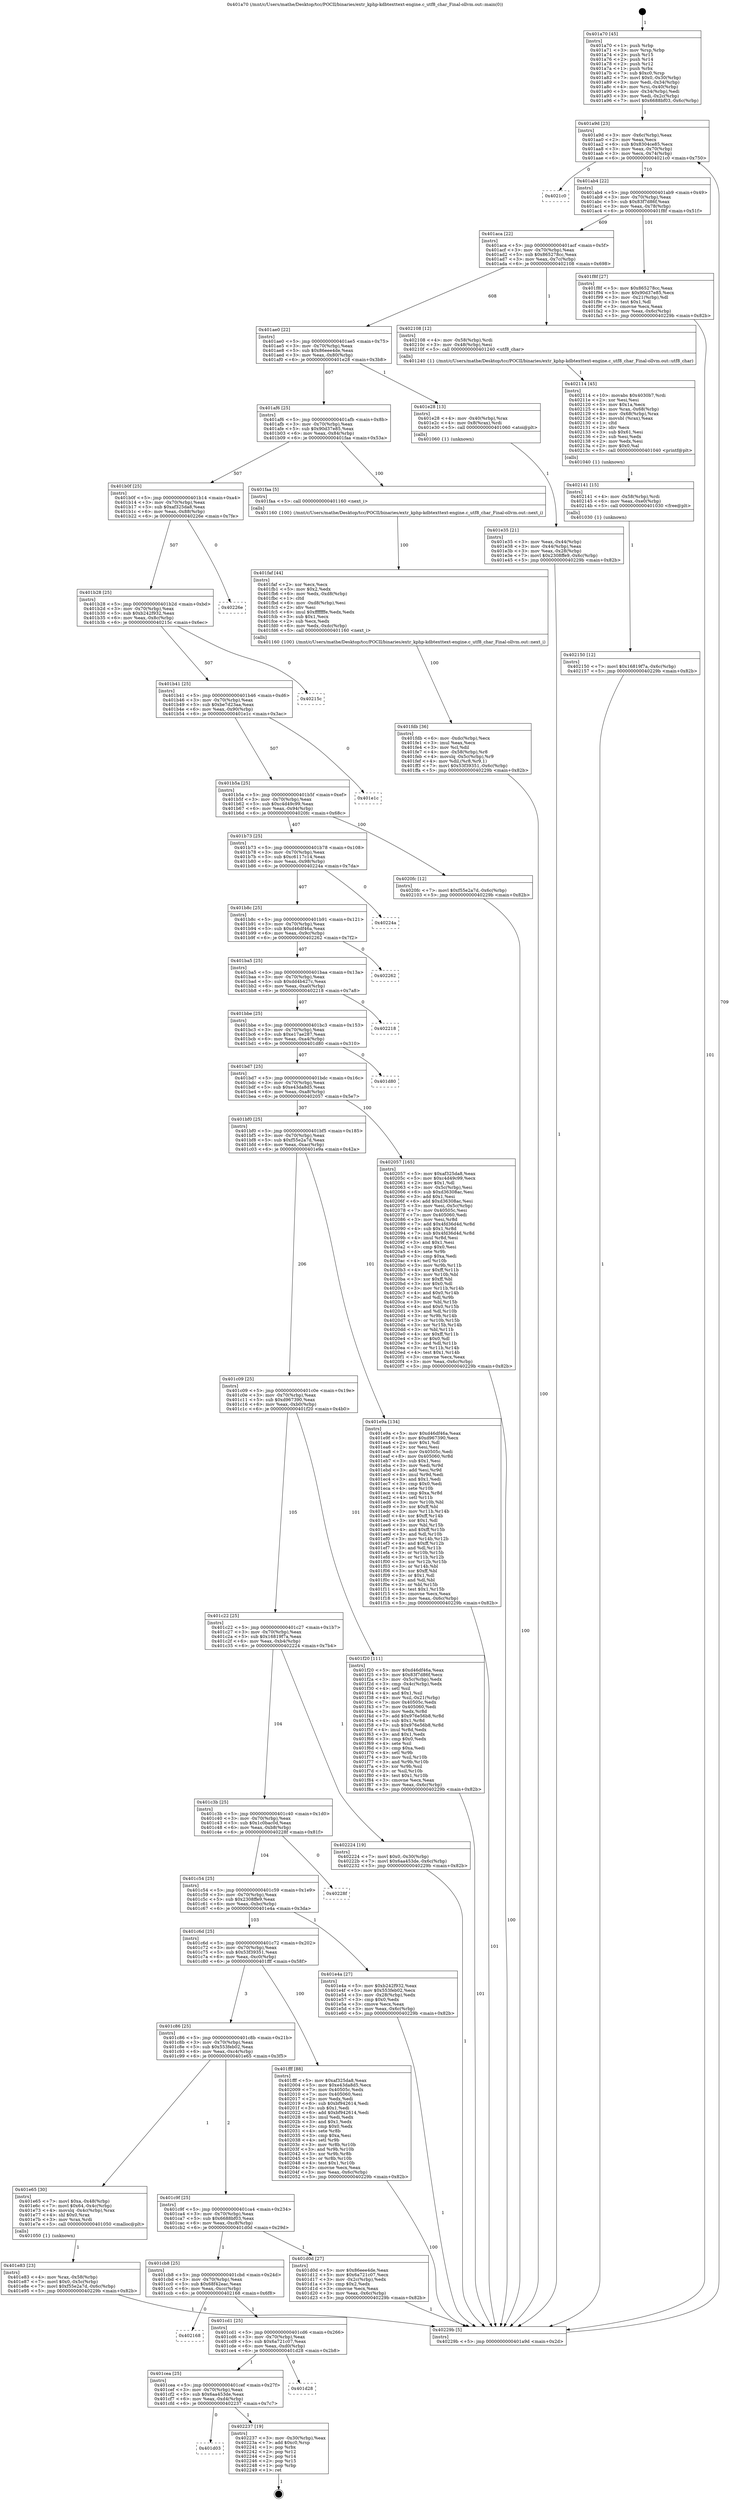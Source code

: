 digraph "0x401a70" {
  label = "0x401a70 (/mnt/c/Users/mathe/Desktop/tcc/POCII/binaries/extr_kphp-kdbtexttext-engine.c_utf8_char_Final-ollvm.out::main(0))"
  labelloc = "t"
  node[shape=record]

  Entry [label="",width=0.3,height=0.3,shape=circle,fillcolor=black,style=filled]
  "0x401a9d" [label="{
     0x401a9d [23]\l
     | [instrs]\l
     &nbsp;&nbsp;0x401a9d \<+3\>: mov -0x6c(%rbp),%eax\l
     &nbsp;&nbsp;0x401aa0 \<+2\>: mov %eax,%ecx\l
     &nbsp;&nbsp;0x401aa2 \<+6\>: sub $0x8304ce85,%ecx\l
     &nbsp;&nbsp;0x401aa8 \<+3\>: mov %eax,-0x70(%rbp)\l
     &nbsp;&nbsp;0x401aab \<+3\>: mov %ecx,-0x74(%rbp)\l
     &nbsp;&nbsp;0x401aae \<+6\>: je 00000000004021c0 \<main+0x750\>\l
  }"]
  "0x4021c0" [label="{
     0x4021c0\l
  }", style=dashed]
  "0x401ab4" [label="{
     0x401ab4 [22]\l
     | [instrs]\l
     &nbsp;&nbsp;0x401ab4 \<+5\>: jmp 0000000000401ab9 \<main+0x49\>\l
     &nbsp;&nbsp;0x401ab9 \<+3\>: mov -0x70(%rbp),%eax\l
     &nbsp;&nbsp;0x401abc \<+5\>: sub $0x83f7d86f,%eax\l
     &nbsp;&nbsp;0x401ac1 \<+3\>: mov %eax,-0x78(%rbp)\l
     &nbsp;&nbsp;0x401ac4 \<+6\>: je 0000000000401f8f \<main+0x51f\>\l
  }"]
  Exit [label="",width=0.3,height=0.3,shape=circle,fillcolor=black,style=filled,peripheries=2]
  "0x401f8f" [label="{
     0x401f8f [27]\l
     | [instrs]\l
     &nbsp;&nbsp;0x401f8f \<+5\>: mov $0x865278cc,%eax\l
     &nbsp;&nbsp;0x401f94 \<+5\>: mov $0x90d37e85,%ecx\l
     &nbsp;&nbsp;0x401f99 \<+3\>: mov -0x21(%rbp),%dl\l
     &nbsp;&nbsp;0x401f9c \<+3\>: test $0x1,%dl\l
     &nbsp;&nbsp;0x401f9f \<+3\>: cmovne %ecx,%eax\l
     &nbsp;&nbsp;0x401fa2 \<+3\>: mov %eax,-0x6c(%rbp)\l
     &nbsp;&nbsp;0x401fa5 \<+5\>: jmp 000000000040229b \<main+0x82b\>\l
  }"]
  "0x401aca" [label="{
     0x401aca [22]\l
     | [instrs]\l
     &nbsp;&nbsp;0x401aca \<+5\>: jmp 0000000000401acf \<main+0x5f\>\l
     &nbsp;&nbsp;0x401acf \<+3\>: mov -0x70(%rbp),%eax\l
     &nbsp;&nbsp;0x401ad2 \<+5\>: sub $0x865278cc,%eax\l
     &nbsp;&nbsp;0x401ad7 \<+3\>: mov %eax,-0x7c(%rbp)\l
     &nbsp;&nbsp;0x401ada \<+6\>: je 0000000000402108 \<main+0x698\>\l
  }"]
  "0x401d03" [label="{
     0x401d03\l
  }", style=dashed]
  "0x402108" [label="{
     0x402108 [12]\l
     | [instrs]\l
     &nbsp;&nbsp;0x402108 \<+4\>: mov -0x58(%rbp),%rdi\l
     &nbsp;&nbsp;0x40210c \<+3\>: mov -0x48(%rbp),%esi\l
     &nbsp;&nbsp;0x40210f \<+5\>: call 0000000000401240 \<utf8_char\>\l
     | [calls]\l
     &nbsp;&nbsp;0x401240 \{1\} (/mnt/c/Users/mathe/Desktop/tcc/POCII/binaries/extr_kphp-kdbtexttext-engine.c_utf8_char_Final-ollvm.out::utf8_char)\l
  }"]
  "0x401ae0" [label="{
     0x401ae0 [22]\l
     | [instrs]\l
     &nbsp;&nbsp;0x401ae0 \<+5\>: jmp 0000000000401ae5 \<main+0x75\>\l
     &nbsp;&nbsp;0x401ae5 \<+3\>: mov -0x70(%rbp),%eax\l
     &nbsp;&nbsp;0x401ae8 \<+5\>: sub $0x86eee4de,%eax\l
     &nbsp;&nbsp;0x401aed \<+3\>: mov %eax,-0x80(%rbp)\l
     &nbsp;&nbsp;0x401af0 \<+6\>: je 0000000000401e28 \<main+0x3b8\>\l
  }"]
  "0x402237" [label="{
     0x402237 [19]\l
     | [instrs]\l
     &nbsp;&nbsp;0x402237 \<+3\>: mov -0x30(%rbp),%eax\l
     &nbsp;&nbsp;0x40223a \<+7\>: add $0xc0,%rsp\l
     &nbsp;&nbsp;0x402241 \<+1\>: pop %rbx\l
     &nbsp;&nbsp;0x402242 \<+2\>: pop %r12\l
     &nbsp;&nbsp;0x402244 \<+2\>: pop %r14\l
     &nbsp;&nbsp;0x402246 \<+2\>: pop %r15\l
     &nbsp;&nbsp;0x402248 \<+1\>: pop %rbp\l
     &nbsp;&nbsp;0x402249 \<+1\>: ret\l
  }"]
  "0x401e28" [label="{
     0x401e28 [13]\l
     | [instrs]\l
     &nbsp;&nbsp;0x401e28 \<+4\>: mov -0x40(%rbp),%rax\l
     &nbsp;&nbsp;0x401e2c \<+4\>: mov 0x8(%rax),%rdi\l
     &nbsp;&nbsp;0x401e30 \<+5\>: call 0000000000401060 \<atoi@plt\>\l
     | [calls]\l
     &nbsp;&nbsp;0x401060 \{1\} (unknown)\l
  }"]
  "0x401af6" [label="{
     0x401af6 [25]\l
     | [instrs]\l
     &nbsp;&nbsp;0x401af6 \<+5\>: jmp 0000000000401afb \<main+0x8b\>\l
     &nbsp;&nbsp;0x401afb \<+3\>: mov -0x70(%rbp),%eax\l
     &nbsp;&nbsp;0x401afe \<+5\>: sub $0x90d37e85,%eax\l
     &nbsp;&nbsp;0x401b03 \<+6\>: mov %eax,-0x84(%rbp)\l
     &nbsp;&nbsp;0x401b09 \<+6\>: je 0000000000401faa \<main+0x53a\>\l
  }"]
  "0x401cea" [label="{
     0x401cea [25]\l
     | [instrs]\l
     &nbsp;&nbsp;0x401cea \<+5\>: jmp 0000000000401cef \<main+0x27f\>\l
     &nbsp;&nbsp;0x401cef \<+3\>: mov -0x70(%rbp),%eax\l
     &nbsp;&nbsp;0x401cf2 \<+5\>: sub $0x6aa453de,%eax\l
     &nbsp;&nbsp;0x401cf7 \<+6\>: mov %eax,-0xd4(%rbp)\l
     &nbsp;&nbsp;0x401cfd \<+6\>: je 0000000000402237 \<main+0x7c7\>\l
  }"]
  "0x401faa" [label="{
     0x401faa [5]\l
     | [instrs]\l
     &nbsp;&nbsp;0x401faa \<+5\>: call 0000000000401160 \<next_i\>\l
     | [calls]\l
     &nbsp;&nbsp;0x401160 \{100\} (/mnt/c/Users/mathe/Desktop/tcc/POCII/binaries/extr_kphp-kdbtexttext-engine.c_utf8_char_Final-ollvm.out::next_i)\l
  }"]
  "0x401b0f" [label="{
     0x401b0f [25]\l
     | [instrs]\l
     &nbsp;&nbsp;0x401b0f \<+5\>: jmp 0000000000401b14 \<main+0xa4\>\l
     &nbsp;&nbsp;0x401b14 \<+3\>: mov -0x70(%rbp),%eax\l
     &nbsp;&nbsp;0x401b17 \<+5\>: sub $0xaf325da8,%eax\l
     &nbsp;&nbsp;0x401b1c \<+6\>: mov %eax,-0x88(%rbp)\l
     &nbsp;&nbsp;0x401b22 \<+6\>: je 000000000040226e \<main+0x7fe\>\l
  }"]
  "0x401d28" [label="{
     0x401d28\l
  }", style=dashed]
  "0x40226e" [label="{
     0x40226e\l
  }", style=dashed]
  "0x401b28" [label="{
     0x401b28 [25]\l
     | [instrs]\l
     &nbsp;&nbsp;0x401b28 \<+5\>: jmp 0000000000401b2d \<main+0xbd\>\l
     &nbsp;&nbsp;0x401b2d \<+3\>: mov -0x70(%rbp),%eax\l
     &nbsp;&nbsp;0x401b30 \<+5\>: sub $0xb242f932,%eax\l
     &nbsp;&nbsp;0x401b35 \<+6\>: mov %eax,-0x8c(%rbp)\l
     &nbsp;&nbsp;0x401b3b \<+6\>: je 000000000040215c \<main+0x6ec\>\l
  }"]
  "0x401cd1" [label="{
     0x401cd1 [25]\l
     | [instrs]\l
     &nbsp;&nbsp;0x401cd1 \<+5\>: jmp 0000000000401cd6 \<main+0x266\>\l
     &nbsp;&nbsp;0x401cd6 \<+3\>: mov -0x70(%rbp),%eax\l
     &nbsp;&nbsp;0x401cd9 \<+5\>: sub $0x6a721c07,%eax\l
     &nbsp;&nbsp;0x401cde \<+6\>: mov %eax,-0xd0(%rbp)\l
     &nbsp;&nbsp;0x401ce4 \<+6\>: je 0000000000401d28 \<main+0x2b8\>\l
  }"]
  "0x40215c" [label="{
     0x40215c\l
  }", style=dashed]
  "0x401b41" [label="{
     0x401b41 [25]\l
     | [instrs]\l
     &nbsp;&nbsp;0x401b41 \<+5\>: jmp 0000000000401b46 \<main+0xd6\>\l
     &nbsp;&nbsp;0x401b46 \<+3\>: mov -0x70(%rbp),%eax\l
     &nbsp;&nbsp;0x401b49 \<+5\>: sub $0xbe7d23aa,%eax\l
     &nbsp;&nbsp;0x401b4e \<+6\>: mov %eax,-0x90(%rbp)\l
     &nbsp;&nbsp;0x401b54 \<+6\>: je 0000000000401e1c \<main+0x3ac\>\l
  }"]
  "0x402168" [label="{
     0x402168\l
  }", style=dashed]
  "0x401e1c" [label="{
     0x401e1c\l
  }", style=dashed]
  "0x401b5a" [label="{
     0x401b5a [25]\l
     | [instrs]\l
     &nbsp;&nbsp;0x401b5a \<+5\>: jmp 0000000000401b5f \<main+0xef\>\l
     &nbsp;&nbsp;0x401b5f \<+3\>: mov -0x70(%rbp),%eax\l
     &nbsp;&nbsp;0x401b62 \<+5\>: sub $0xc4d49c99,%eax\l
     &nbsp;&nbsp;0x401b67 \<+6\>: mov %eax,-0x94(%rbp)\l
     &nbsp;&nbsp;0x401b6d \<+6\>: je 00000000004020fc \<main+0x68c\>\l
  }"]
  "0x402150" [label="{
     0x402150 [12]\l
     | [instrs]\l
     &nbsp;&nbsp;0x402150 \<+7\>: movl $0x16819f7a,-0x6c(%rbp)\l
     &nbsp;&nbsp;0x402157 \<+5\>: jmp 000000000040229b \<main+0x82b\>\l
  }"]
  "0x4020fc" [label="{
     0x4020fc [12]\l
     | [instrs]\l
     &nbsp;&nbsp;0x4020fc \<+7\>: movl $0xf55e2a7d,-0x6c(%rbp)\l
     &nbsp;&nbsp;0x402103 \<+5\>: jmp 000000000040229b \<main+0x82b\>\l
  }"]
  "0x401b73" [label="{
     0x401b73 [25]\l
     | [instrs]\l
     &nbsp;&nbsp;0x401b73 \<+5\>: jmp 0000000000401b78 \<main+0x108\>\l
     &nbsp;&nbsp;0x401b78 \<+3\>: mov -0x70(%rbp),%eax\l
     &nbsp;&nbsp;0x401b7b \<+5\>: sub $0xc6117c14,%eax\l
     &nbsp;&nbsp;0x401b80 \<+6\>: mov %eax,-0x98(%rbp)\l
     &nbsp;&nbsp;0x401b86 \<+6\>: je 000000000040224a \<main+0x7da\>\l
  }"]
  "0x402141" [label="{
     0x402141 [15]\l
     | [instrs]\l
     &nbsp;&nbsp;0x402141 \<+4\>: mov -0x58(%rbp),%rdi\l
     &nbsp;&nbsp;0x402145 \<+6\>: mov %eax,-0xe0(%rbp)\l
     &nbsp;&nbsp;0x40214b \<+5\>: call 0000000000401030 \<free@plt\>\l
     | [calls]\l
     &nbsp;&nbsp;0x401030 \{1\} (unknown)\l
  }"]
  "0x40224a" [label="{
     0x40224a\l
  }", style=dashed]
  "0x401b8c" [label="{
     0x401b8c [25]\l
     | [instrs]\l
     &nbsp;&nbsp;0x401b8c \<+5\>: jmp 0000000000401b91 \<main+0x121\>\l
     &nbsp;&nbsp;0x401b91 \<+3\>: mov -0x70(%rbp),%eax\l
     &nbsp;&nbsp;0x401b94 \<+5\>: sub $0xd46df46a,%eax\l
     &nbsp;&nbsp;0x401b99 \<+6\>: mov %eax,-0x9c(%rbp)\l
     &nbsp;&nbsp;0x401b9f \<+6\>: je 0000000000402262 \<main+0x7f2\>\l
  }"]
  "0x402114" [label="{
     0x402114 [45]\l
     | [instrs]\l
     &nbsp;&nbsp;0x402114 \<+10\>: movabs $0x4030b7,%rdi\l
     &nbsp;&nbsp;0x40211e \<+2\>: xor %esi,%esi\l
     &nbsp;&nbsp;0x402120 \<+5\>: mov $0x1a,%ecx\l
     &nbsp;&nbsp;0x402125 \<+4\>: mov %rax,-0x68(%rbp)\l
     &nbsp;&nbsp;0x402129 \<+4\>: mov -0x68(%rbp),%rax\l
     &nbsp;&nbsp;0x40212d \<+3\>: movsbl (%rax),%eax\l
     &nbsp;&nbsp;0x402130 \<+1\>: cltd\l
     &nbsp;&nbsp;0x402131 \<+2\>: idiv %ecx\l
     &nbsp;&nbsp;0x402133 \<+3\>: sub $0x61,%esi\l
     &nbsp;&nbsp;0x402136 \<+2\>: sub %esi,%edx\l
     &nbsp;&nbsp;0x402138 \<+2\>: mov %edx,%esi\l
     &nbsp;&nbsp;0x40213a \<+2\>: mov $0x0,%al\l
     &nbsp;&nbsp;0x40213c \<+5\>: call 0000000000401040 \<printf@plt\>\l
     | [calls]\l
     &nbsp;&nbsp;0x401040 \{1\} (unknown)\l
  }"]
  "0x402262" [label="{
     0x402262\l
  }", style=dashed]
  "0x401ba5" [label="{
     0x401ba5 [25]\l
     | [instrs]\l
     &nbsp;&nbsp;0x401ba5 \<+5\>: jmp 0000000000401baa \<main+0x13a\>\l
     &nbsp;&nbsp;0x401baa \<+3\>: mov -0x70(%rbp),%eax\l
     &nbsp;&nbsp;0x401bad \<+5\>: sub $0xdd4b427c,%eax\l
     &nbsp;&nbsp;0x401bb2 \<+6\>: mov %eax,-0xa0(%rbp)\l
     &nbsp;&nbsp;0x401bb8 \<+6\>: je 0000000000402218 \<main+0x7a8\>\l
  }"]
  "0x401fdb" [label="{
     0x401fdb [36]\l
     | [instrs]\l
     &nbsp;&nbsp;0x401fdb \<+6\>: mov -0xdc(%rbp),%ecx\l
     &nbsp;&nbsp;0x401fe1 \<+3\>: imul %eax,%ecx\l
     &nbsp;&nbsp;0x401fe4 \<+3\>: mov %cl,%dil\l
     &nbsp;&nbsp;0x401fe7 \<+4\>: mov -0x58(%rbp),%r8\l
     &nbsp;&nbsp;0x401feb \<+4\>: movslq -0x5c(%rbp),%r9\l
     &nbsp;&nbsp;0x401fef \<+4\>: mov %dil,(%r8,%r9,1)\l
     &nbsp;&nbsp;0x401ff3 \<+7\>: movl $0x53f39351,-0x6c(%rbp)\l
     &nbsp;&nbsp;0x401ffa \<+5\>: jmp 000000000040229b \<main+0x82b\>\l
  }"]
  "0x402218" [label="{
     0x402218\l
  }", style=dashed]
  "0x401bbe" [label="{
     0x401bbe [25]\l
     | [instrs]\l
     &nbsp;&nbsp;0x401bbe \<+5\>: jmp 0000000000401bc3 \<main+0x153\>\l
     &nbsp;&nbsp;0x401bc3 \<+3\>: mov -0x70(%rbp),%eax\l
     &nbsp;&nbsp;0x401bc6 \<+5\>: sub $0xe17ae287,%eax\l
     &nbsp;&nbsp;0x401bcb \<+6\>: mov %eax,-0xa4(%rbp)\l
     &nbsp;&nbsp;0x401bd1 \<+6\>: je 0000000000401d80 \<main+0x310\>\l
  }"]
  "0x401faf" [label="{
     0x401faf [44]\l
     | [instrs]\l
     &nbsp;&nbsp;0x401faf \<+2\>: xor %ecx,%ecx\l
     &nbsp;&nbsp;0x401fb1 \<+5\>: mov $0x2,%edx\l
     &nbsp;&nbsp;0x401fb6 \<+6\>: mov %edx,-0xd8(%rbp)\l
     &nbsp;&nbsp;0x401fbc \<+1\>: cltd\l
     &nbsp;&nbsp;0x401fbd \<+6\>: mov -0xd8(%rbp),%esi\l
     &nbsp;&nbsp;0x401fc3 \<+2\>: idiv %esi\l
     &nbsp;&nbsp;0x401fc5 \<+6\>: imul $0xfffffffe,%edx,%edx\l
     &nbsp;&nbsp;0x401fcb \<+3\>: sub $0x1,%ecx\l
     &nbsp;&nbsp;0x401fce \<+2\>: sub %ecx,%edx\l
     &nbsp;&nbsp;0x401fd0 \<+6\>: mov %edx,-0xdc(%rbp)\l
     &nbsp;&nbsp;0x401fd6 \<+5\>: call 0000000000401160 \<next_i\>\l
     | [calls]\l
     &nbsp;&nbsp;0x401160 \{100\} (/mnt/c/Users/mathe/Desktop/tcc/POCII/binaries/extr_kphp-kdbtexttext-engine.c_utf8_char_Final-ollvm.out::next_i)\l
  }"]
  "0x401d80" [label="{
     0x401d80\l
  }", style=dashed]
  "0x401bd7" [label="{
     0x401bd7 [25]\l
     | [instrs]\l
     &nbsp;&nbsp;0x401bd7 \<+5\>: jmp 0000000000401bdc \<main+0x16c\>\l
     &nbsp;&nbsp;0x401bdc \<+3\>: mov -0x70(%rbp),%eax\l
     &nbsp;&nbsp;0x401bdf \<+5\>: sub $0xe43da8d5,%eax\l
     &nbsp;&nbsp;0x401be4 \<+6\>: mov %eax,-0xa8(%rbp)\l
     &nbsp;&nbsp;0x401bea \<+6\>: je 0000000000402057 \<main+0x5e7\>\l
  }"]
  "0x401e83" [label="{
     0x401e83 [23]\l
     | [instrs]\l
     &nbsp;&nbsp;0x401e83 \<+4\>: mov %rax,-0x58(%rbp)\l
     &nbsp;&nbsp;0x401e87 \<+7\>: movl $0x0,-0x5c(%rbp)\l
     &nbsp;&nbsp;0x401e8e \<+7\>: movl $0xf55e2a7d,-0x6c(%rbp)\l
     &nbsp;&nbsp;0x401e95 \<+5\>: jmp 000000000040229b \<main+0x82b\>\l
  }"]
  "0x402057" [label="{
     0x402057 [165]\l
     | [instrs]\l
     &nbsp;&nbsp;0x402057 \<+5\>: mov $0xaf325da8,%eax\l
     &nbsp;&nbsp;0x40205c \<+5\>: mov $0xc4d49c99,%ecx\l
     &nbsp;&nbsp;0x402061 \<+2\>: mov $0x1,%dl\l
     &nbsp;&nbsp;0x402063 \<+3\>: mov -0x5c(%rbp),%esi\l
     &nbsp;&nbsp;0x402066 \<+6\>: sub $0xd36308ac,%esi\l
     &nbsp;&nbsp;0x40206c \<+3\>: add $0x1,%esi\l
     &nbsp;&nbsp;0x40206f \<+6\>: add $0xd36308ac,%esi\l
     &nbsp;&nbsp;0x402075 \<+3\>: mov %esi,-0x5c(%rbp)\l
     &nbsp;&nbsp;0x402078 \<+7\>: mov 0x40505c,%esi\l
     &nbsp;&nbsp;0x40207f \<+7\>: mov 0x405060,%edi\l
     &nbsp;&nbsp;0x402086 \<+3\>: mov %esi,%r8d\l
     &nbsp;&nbsp;0x402089 \<+7\>: add $0x4fd36d4d,%r8d\l
     &nbsp;&nbsp;0x402090 \<+4\>: sub $0x1,%r8d\l
     &nbsp;&nbsp;0x402094 \<+7\>: sub $0x4fd36d4d,%r8d\l
     &nbsp;&nbsp;0x40209b \<+4\>: imul %r8d,%esi\l
     &nbsp;&nbsp;0x40209f \<+3\>: and $0x1,%esi\l
     &nbsp;&nbsp;0x4020a2 \<+3\>: cmp $0x0,%esi\l
     &nbsp;&nbsp;0x4020a5 \<+4\>: sete %r9b\l
     &nbsp;&nbsp;0x4020a9 \<+3\>: cmp $0xa,%edi\l
     &nbsp;&nbsp;0x4020ac \<+4\>: setl %r10b\l
     &nbsp;&nbsp;0x4020b0 \<+3\>: mov %r9b,%r11b\l
     &nbsp;&nbsp;0x4020b3 \<+4\>: xor $0xff,%r11b\l
     &nbsp;&nbsp;0x4020b7 \<+3\>: mov %r10b,%bl\l
     &nbsp;&nbsp;0x4020ba \<+3\>: xor $0xff,%bl\l
     &nbsp;&nbsp;0x4020bd \<+3\>: xor $0x0,%dl\l
     &nbsp;&nbsp;0x4020c0 \<+3\>: mov %r11b,%r14b\l
     &nbsp;&nbsp;0x4020c3 \<+4\>: and $0x0,%r14b\l
     &nbsp;&nbsp;0x4020c7 \<+3\>: and %dl,%r9b\l
     &nbsp;&nbsp;0x4020ca \<+3\>: mov %bl,%r15b\l
     &nbsp;&nbsp;0x4020cd \<+4\>: and $0x0,%r15b\l
     &nbsp;&nbsp;0x4020d1 \<+3\>: and %dl,%r10b\l
     &nbsp;&nbsp;0x4020d4 \<+3\>: or %r9b,%r14b\l
     &nbsp;&nbsp;0x4020d7 \<+3\>: or %r10b,%r15b\l
     &nbsp;&nbsp;0x4020da \<+3\>: xor %r15b,%r14b\l
     &nbsp;&nbsp;0x4020dd \<+3\>: or %bl,%r11b\l
     &nbsp;&nbsp;0x4020e0 \<+4\>: xor $0xff,%r11b\l
     &nbsp;&nbsp;0x4020e4 \<+3\>: or $0x0,%dl\l
     &nbsp;&nbsp;0x4020e7 \<+3\>: and %dl,%r11b\l
     &nbsp;&nbsp;0x4020ea \<+3\>: or %r11b,%r14b\l
     &nbsp;&nbsp;0x4020ed \<+4\>: test $0x1,%r14b\l
     &nbsp;&nbsp;0x4020f1 \<+3\>: cmovne %ecx,%eax\l
     &nbsp;&nbsp;0x4020f4 \<+3\>: mov %eax,-0x6c(%rbp)\l
     &nbsp;&nbsp;0x4020f7 \<+5\>: jmp 000000000040229b \<main+0x82b\>\l
  }"]
  "0x401bf0" [label="{
     0x401bf0 [25]\l
     | [instrs]\l
     &nbsp;&nbsp;0x401bf0 \<+5\>: jmp 0000000000401bf5 \<main+0x185\>\l
     &nbsp;&nbsp;0x401bf5 \<+3\>: mov -0x70(%rbp),%eax\l
     &nbsp;&nbsp;0x401bf8 \<+5\>: sub $0xf55e2a7d,%eax\l
     &nbsp;&nbsp;0x401bfd \<+6\>: mov %eax,-0xac(%rbp)\l
     &nbsp;&nbsp;0x401c03 \<+6\>: je 0000000000401e9a \<main+0x42a\>\l
  }"]
  "0x401e35" [label="{
     0x401e35 [21]\l
     | [instrs]\l
     &nbsp;&nbsp;0x401e35 \<+3\>: mov %eax,-0x44(%rbp)\l
     &nbsp;&nbsp;0x401e38 \<+3\>: mov -0x44(%rbp),%eax\l
     &nbsp;&nbsp;0x401e3b \<+3\>: mov %eax,-0x28(%rbp)\l
     &nbsp;&nbsp;0x401e3e \<+7\>: movl $0x2308ffe9,-0x6c(%rbp)\l
     &nbsp;&nbsp;0x401e45 \<+5\>: jmp 000000000040229b \<main+0x82b\>\l
  }"]
  "0x401e9a" [label="{
     0x401e9a [134]\l
     | [instrs]\l
     &nbsp;&nbsp;0x401e9a \<+5\>: mov $0xd46df46a,%eax\l
     &nbsp;&nbsp;0x401e9f \<+5\>: mov $0xd967390,%ecx\l
     &nbsp;&nbsp;0x401ea4 \<+2\>: mov $0x1,%dl\l
     &nbsp;&nbsp;0x401ea6 \<+2\>: xor %esi,%esi\l
     &nbsp;&nbsp;0x401ea8 \<+7\>: mov 0x40505c,%edi\l
     &nbsp;&nbsp;0x401eaf \<+8\>: mov 0x405060,%r8d\l
     &nbsp;&nbsp;0x401eb7 \<+3\>: sub $0x1,%esi\l
     &nbsp;&nbsp;0x401eba \<+3\>: mov %edi,%r9d\l
     &nbsp;&nbsp;0x401ebd \<+3\>: add %esi,%r9d\l
     &nbsp;&nbsp;0x401ec0 \<+4\>: imul %r9d,%edi\l
     &nbsp;&nbsp;0x401ec4 \<+3\>: and $0x1,%edi\l
     &nbsp;&nbsp;0x401ec7 \<+3\>: cmp $0x0,%edi\l
     &nbsp;&nbsp;0x401eca \<+4\>: sete %r10b\l
     &nbsp;&nbsp;0x401ece \<+4\>: cmp $0xa,%r8d\l
     &nbsp;&nbsp;0x401ed2 \<+4\>: setl %r11b\l
     &nbsp;&nbsp;0x401ed6 \<+3\>: mov %r10b,%bl\l
     &nbsp;&nbsp;0x401ed9 \<+3\>: xor $0xff,%bl\l
     &nbsp;&nbsp;0x401edc \<+3\>: mov %r11b,%r14b\l
     &nbsp;&nbsp;0x401edf \<+4\>: xor $0xff,%r14b\l
     &nbsp;&nbsp;0x401ee3 \<+3\>: xor $0x1,%dl\l
     &nbsp;&nbsp;0x401ee6 \<+3\>: mov %bl,%r15b\l
     &nbsp;&nbsp;0x401ee9 \<+4\>: and $0xff,%r15b\l
     &nbsp;&nbsp;0x401eed \<+3\>: and %dl,%r10b\l
     &nbsp;&nbsp;0x401ef0 \<+3\>: mov %r14b,%r12b\l
     &nbsp;&nbsp;0x401ef3 \<+4\>: and $0xff,%r12b\l
     &nbsp;&nbsp;0x401ef7 \<+3\>: and %dl,%r11b\l
     &nbsp;&nbsp;0x401efa \<+3\>: or %r10b,%r15b\l
     &nbsp;&nbsp;0x401efd \<+3\>: or %r11b,%r12b\l
     &nbsp;&nbsp;0x401f00 \<+3\>: xor %r12b,%r15b\l
     &nbsp;&nbsp;0x401f03 \<+3\>: or %r14b,%bl\l
     &nbsp;&nbsp;0x401f06 \<+3\>: xor $0xff,%bl\l
     &nbsp;&nbsp;0x401f09 \<+3\>: or $0x1,%dl\l
     &nbsp;&nbsp;0x401f0c \<+2\>: and %dl,%bl\l
     &nbsp;&nbsp;0x401f0e \<+3\>: or %bl,%r15b\l
     &nbsp;&nbsp;0x401f11 \<+4\>: test $0x1,%r15b\l
     &nbsp;&nbsp;0x401f15 \<+3\>: cmovne %ecx,%eax\l
     &nbsp;&nbsp;0x401f18 \<+3\>: mov %eax,-0x6c(%rbp)\l
     &nbsp;&nbsp;0x401f1b \<+5\>: jmp 000000000040229b \<main+0x82b\>\l
  }"]
  "0x401c09" [label="{
     0x401c09 [25]\l
     | [instrs]\l
     &nbsp;&nbsp;0x401c09 \<+5\>: jmp 0000000000401c0e \<main+0x19e\>\l
     &nbsp;&nbsp;0x401c0e \<+3\>: mov -0x70(%rbp),%eax\l
     &nbsp;&nbsp;0x401c11 \<+5\>: sub $0xd967390,%eax\l
     &nbsp;&nbsp;0x401c16 \<+6\>: mov %eax,-0xb0(%rbp)\l
     &nbsp;&nbsp;0x401c1c \<+6\>: je 0000000000401f20 \<main+0x4b0\>\l
  }"]
  "0x401a70" [label="{
     0x401a70 [45]\l
     | [instrs]\l
     &nbsp;&nbsp;0x401a70 \<+1\>: push %rbp\l
     &nbsp;&nbsp;0x401a71 \<+3\>: mov %rsp,%rbp\l
     &nbsp;&nbsp;0x401a74 \<+2\>: push %r15\l
     &nbsp;&nbsp;0x401a76 \<+2\>: push %r14\l
     &nbsp;&nbsp;0x401a78 \<+2\>: push %r12\l
     &nbsp;&nbsp;0x401a7a \<+1\>: push %rbx\l
     &nbsp;&nbsp;0x401a7b \<+7\>: sub $0xc0,%rsp\l
     &nbsp;&nbsp;0x401a82 \<+7\>: movl $0x0,-0x30(%rbp)\l
     &nbsp;&nbsp;0x401a89 \<+3\>: mov %edi,-0x34(%rbp)\l
     &nbsp;&nbsp;0x401a8c \<+4\>: mov %rsi,-0x40(%rbp)\l
     &nbsp;&nbsp;0x401a90 \<+3\>: mov -0x34(%rbp),%edi\l
     &nbsp;&nbsp;0x401a93 \<+3\>: mov %edi,-0x2c(%rbp)\l
     &nbsp;&nbsp;0x401a96 \<+7\>: movl $0x6688bf03,-0x6c(%rbp)\l
  }"]
  "0x401f20" [label="{
     0x401f20 [111]\l
     | [instrs]\l
     &nbsp;&nbsp;0x401f20 \<+5\>: mov $0xd46df46a,%eax\l
     &nbsp;&nbsp;0x401f25 \<+5\>: mov $0x83f7d86f,%ecx\l
     &nbsp;&nbsp;0x401f2a \<+3\>: mov -0x5c(%rbp),%edx\l
     &nbsp;&nbsp;0x401f2d \<+3\>: cmp -0x4c(%rbp),%edx\l
     &nbsp;&nbsp;0x401f30 \<+4\>: setl %sil\l
     &nbsp;&nbsp;0x401f34 \<+4\>: and $0x1,%sil\l
     &nbsp;&nbsp;0x401f38 \<+4\>: mov %sil,-0x21(%rbp)\l
     &nbsp;&nbsp;0x401f3c \<+7\>: mov 0x40505c,%edx\l
     &nbsp;&nbsp;0x401f43 \<+7\>: mov 0x405060,%edi\l
     &nbsp;&nbsp;0x401f4a \<+3\>: mov %edx,%r8d\l
     &nbsp;&nbsp;0x401f4d \<+7\>: add $0x976e56b8,%r8d\l
     &nbsp;&nbsp;0x401f54 \<+4\>: sub $0x1,%r8d\l
     &nbsp;&nbsp;0x401f58 \<+7\>: sub $0x976e56b8,%r8d\l
     &nbsp;&nbsp;0x401f5f \<+4\>: imul %r8d,%edx\l
     &nbsp;&nbsp;0x401f63 \<+3\>: and $0x1,%edx\l
     &nbsp;&nbsp;0x401f66 \<+3\>: cmp $0x0,%edx\l
     &nbsp;&nbsp;0x401f69 \<+4\>: sete %sil\l
     &nbsp;&nbsp;0x401f6d \<+3\>: cmp $0xa,%edi\l
     &nbsp;&nbsp;0x401f70 \<+4\>: setl %r9b\l
     &nbsp;&nbsp;0x401f74 \<+3\>: mov %sil,%r10b\l
     &nbsp;&nbsp;0x401f77 \<+3\>: and %r9b,%r10b\l
     &nbsp;&nbsp;0x401f7a \<+3\>: xor %r9b,%sil\l
     &nbsp;&nbsp;0x401f7d \<+3\>: or %sil,%r10b\l
     &nbsp;&nbsp;0x401f80 \<+4\>: test $0x1,%r10b\l
     &nbsp;&nbsp;0x401f84 \<+3\>: cmovne %ecx,%eax\l
     &nbsp;&nbsp;0x401f87 \<+3\>: mov %eax,-0x6c(%rbp)\l
     &nbsp;&nbsp;0x401f8a \<+5\>: jmp 000000000040229b \<main+0x82b\>\l
  }"]
  "0x401c22" [label="{
     0x401c22 [25]\l
     | [instrs]\l
     &nbsp;&nbsp;0x401c22 \<+5\>: jmp 0000000000401c27 \<main+0x1b7\>\l
     &nbsp;&nbsp;0x401c27 \<+3\>: mov -0x70(%rbp),%eax\l
     &nbsp;&nbsp;0x401c2a \<+5\>: sub $0x16819f7a,%eax\l
     &nbsp;&nbsp;0x401c2f \<+6\>: mov %eax,-0xb4(%rbp)\l
     &nbsp;&nbsp;0x401c35 \<+6\>: je 0000000000402224 \<main+0x7b4\>\l
  }"]
  "0x40229b" [label="{
     0x40229b [5]\l
     | [instrs]\l
     &nbsp;&nbsp;0x40229b \<+5\>: jmp 0000000000401a9d \<main+0x2d\>\l
  }"]
  "0x402224" [label="{
     0x402224 [19]\l
     | [instrs]\l
     &nbsp;&nbsp;0x402224 \<+7\>: movl $0x0,-0x30(%rbp)\l
     &nbsp;&nbsp;0x40222b \<+7\>: movl $0x6aa453de,-0x6c(%rbp)\l
     &nbsp;&nbsp;0x402232 \<+5\>: jmp 000000000040229b \<main+0x82b\>\l
  }"]
  "0x401c3b" [label="{
     0x401c3b [25]\l
     | [instrs]\l
     &nbsp;&nbsp;0x401c3b \<+5\>: jmp 0000000000401c40 \<main+0x1d0\>\l
     &nbsp;&nbsp;0x401c40 \<+3\>: mov -0x70(%rbp),%eax\l
     &nbsp;&nbsp;0x401c43 \<+5\>: sub $0x1c0bac0d,%eax\l
     &nbsp;&nbsp;0x401c48 \<+6\>: mov %eax,-0xb8(%rbp)\l
     &nbsp;&nbsp;0x401c4e \<+6\>: je 000000000040228f \<main+0x81f\>\l
  }"]
  "0x401cb8" [label="{
     0x401cb8 [25]\l
     | [instrs]\l
     &nbsp;&nbsp;0x401cb8 \<+5\>: jmp 0000000000401cbd \<main+0x24d\>\l
     &nbsp;&nbsp;0x401cbd \<+3\>: mov -0x70(%rbp),%eax\l
     &nbsp;&nbsp;0x401cc0 \<+5\>: sub $0x68f42eac,%eax\l
     &nbsp;&nbsp;0x401cc5 \<+6\>: mov %eax,-0xcc(%rbp)\l
     &nbsp;&nbsp;0x401ccb \<+6\>: je 0000000000402168 \<main+0x6f8\>\l
  }"]
  "0x40228f" [label="{
     0x40228f\l
  }", style=dashed]
  "0x401c54" [label="{
     0x401c54 [25]\l
     | [instrs]\l
     &nbsp;&nbsp;0x401c54 \<+5\>: jmp 0000000000401c59 \<main+0x1e9\>\l
     &nbsp;&nbsp;0x401c59 \<+3\>: mov -0x70(%rbp),%eax\l
     &nbsp;&nbsp;0x401c5c \<+5\>: sub $0x2308ffe9,%eax\l
     &nbsp;&nbsp;0x401c61 \<+6\>: mov %eax,-0xbc(%rbp)\l
     &nbsp;&nbsp;0x401c67 \<+6\>: je 0000000000401e4a \<main+0x3da\>\l
  }"]
  "0x401d0d" [label="{
     0x401d0d [27]\l
     | [instrs]\l
     &nbsp;&nbsp;0x401d0d \<+5\>: mov $0x86eee4de,%eax\l
     &nbsp;&nbsp;0x401d12 \<+5\>: mov $0x6a721c07,%ecx\l
     &nbsp;&nbsp;0x401d17 \<+3\>: mov -0x2c(%rbp),%edx\l
     &nbsp;&nbsp;0x401d1a \<+3\>: cmp $0x2,%edx\l
     &nbsp;&nbsp;0x401d1d \<+3\>: cmovne %ecx,%eax\l
     &nbsp;&nbsp;0x401d20 \<+3\>: mov %eax,-0x6c(%rbp)\l
     &nbsp;&nbsp;0x401d23 \<+5\>: jmp 000000000040229b \<main+0x82b\>\l
  }"]
  "0x401e4a" [label="{
     0x401e4a [27]\l
     | [instrs]\l
     &nbsp;&nbsp;0x401e4a \<+5\>: mov $0xb242f932,%eax\l
     &nbsp;&nbsp;0x401e4f \<+5\>: mov $0x553feb02,%ecx\l
     &nbsp;&nbsp;0x401e54 \<+3\>: mov -0x28(%rbp),%edx\l
     &nbsp;&nbsp;0x401e57 \<+3\>: cmp $0x0,%edx\l
     &nbsp;&nbsp;0x401e5a \<+3\>: cmove %ecx,%eax\l
     &nbsp;&nbsp;0x401e5d \<+3\>: mov %eax,-0x6c(%rbp)\l
     &nbsp;&nbsp;0x401e60 \<+5\>: jmp 000000000040229b \<main+0x82b\>\l
  }"]
  "0x401c6d" [label="{
     0x401c6d [25]\l
     | [instrs]\l
     &nbsp;&nbsp;0x401c6d \<+5\>: jmp 0000000000401c72 \<main+0x202\>\l
     &nbsp;&nbsp;0x401c72 \<+3\>: mov -0x70(%rbp),%eax\l
     &nbsp;&nbsp;0x401c75 \<+5\>: sub $0x53f39351,%eax\l
     &nbsp;&nbsp;0x401c7a \<+6\>: mov %eax,-0xc0(%rbp)\l
     &nbsp;&nbsp;0x401c80 \<+6\>: je 0000000000401fff \<main+0x58f\>\l
  }"]
  "0x401c9f" [label="{
     0x401c9f [25]\l
     | [instrs]\l
     &nbsp;&nbsp;0x401c9f \<+5\>: jmp 0000000000401ca4 \<main+0x234\>\l
     &nbsp;&nbsp;0x401ca4 \<+3\>: mov -0x70(%rbp),%eax\l
     &nbsp;&nbsp;0x401ca7 \<+5\>: sub $0x6688bf03,%eax\l
     &nbsp;&nbsp;0x401cac \<+6\>: mov %eax,-0xc8(%rbp)\l
     &nbsp;&nbsp;0x401cb2 \<+6\>: je 0000000000401d0d \<main+0x29d\>\l
  }"]
  "0x401fff" [label="{
     0x401fff [88]\l
     | [instrs]\l
     &nbsp;&nbsp;0x401fff \<+5\>: mov $0xaf325da8,%eax\l
     &nbsp;&nbsp;0x402004 \<+5\>: mov $0xe43da8d5,%ecx\l
     &nbsp;&nbsp;0x402009 \<+7\>: mov 0x40505c,%edx\l
     &nbsp;&nbsp;0x402010 \<+7\>: mov 0x405060,%esi\l
     &nbsp;&nbsp;0x402017 \<+2\>: mov %edx,%edi\l
     &nbsp;&nbsp;0x402019 \<+6\>: sub $0xbf942614,%edi\l
     &nbsp;&nbsp;0x40201f \<+3\>: sub $0x1,%edi\l
     &nbsp;&nbsp;0x402022 \<+6\>: add $0xbf942614,%edi\l
     &nbsp;&nbsp;0x402028 \<+3\>: imul %edi,%edx\l
     &nbsp;&nbsp;0x40202b \<+3\>: and $0x1,%edx\l
     &nbsp;&nbsp;0x40202e \<+3\>: cmp $0x0,%edx\l
     &nbsp;&nbsp;0x402031 \<+4\>: sete %r8b\l
     &nbsp;&nbsp;0x402035 \<+3\>: cmp $0xa,%esi\l
     &nbsp;&nbsp;0x402038 \<+4\>: setl %r9b\l
     &nbsp;&nbsp;0x40203c \<+3\>: mov %r8b,%r10b\l
     &nbsp;&nbsp;0x40203f \<+3\>: and %r9b,%r10b\l
     &nbsp;&nbsp;0x402042 \<+3\>: xor %r9b,%r8b\l
     &nbsp;&nbsp;0x402045 \<+3\>: or %r8b,%r10b\l
     &nbsp;&nbsp;0x402048 \<+4\>: test $0x1,%r10b\l
     &nbsp;&nbsp;0x40204c \<+3\>: cmovne %ecx,%eax\l
     &nbsp;&nbsp;0x40204f \<+3\>: mov %eax,-0x6c(%rbp)\l
     &nbsp;&nbsp;0x402052 \<+5\>: jmp 000000000040229b \<main+0x82b\>\l
  }"]
  "0x401c86" [label="{
     0x401c86 [25]\l
     | [instrs]\l
     &nbsp;&nbsp;0x401c86 \<+5\>: jmp 0000000000401c8b \<main+0x21b\>\l
     &nbsp;&nbsp;0x401c8b \<+3\>: mov -0x70(%rbp),%eax\l
     &nbsp;&nbsp;0x401c8e \<+5\>: sub $0x553feb02,%eax\l
     &nbsp;&nbsp;0x401c93 \<+6\>: mov %eax,-0xc4(%rbp)\l
     &nbsp;&nbsp;0x401c99 \<+6\>: je 0000000000401e65 \<main+0x3f5\>\l
  }"]
  "0x401e65" [label="{
     0x401e65 [30]\l
     | [instrs]\l
     &nbsp;&nbsp;0x401e65 \<+7\>: movl $0xa,-0x48(%rbp)\l
     &nbsp;&nbsp;0x401e6c \<+7\>: movl $0x64,-0x4c(%rbp)\l
     &nbsp;&nbsp;0x401e73 \<+4\>: movslq -0x4c(%rbp),%rax\l
     &nbsp;&nbsp;0x401e77 \<+4\>: shl $0x0,%rax\l
     &nbsp;&nbsp;0x401e7b \<+3\>: mov %rax,%rdi\l
     &nbsp;&nbsp;0x401e7e \<+5\>: call 0000000000401050 \<malloc@plt\>\l
     | [calls]\l
     &nbsp;&nbsp;0x401050 \{1\} (unknown)\l
  }"]
  Entry -> "0x401a70" [label=" 1"]
  "0x401a9d" -> "0x4021c0" [label=" 0"]
  "0x401a9d" -> "0x401ab4" [label=" 710"]
  "0x402237" -> Exit [label=" 1"]
  "0x401ab4" -> "0x401f8f" [label=" 101"]
  "0x401ab4" -> "0x401aca" [label=" 609"]
  "0x401cea" -> "0x401d03" [label=" 0"]
  "0x401aca" -> "0x402108" [label=" 1"]
  "0x401aca" -> "0x401ae0" [label=" 608"]
  "0x401cea" -> "0x402237" [label=" 1"]
  "0x401ae0" -> "0x401e28" [label=" 1"]
  "0x401ae0" -> "0x401af6" [label=" 607"]
  "0x401cd1" -> "0x401cea" [label=" 1"]
  "0x401af6" -> "0x401faa" [label=" 100"]
  "0x401af6" -> "0x401b0f" [label=" 507"]
  "0x401cd1" -> "0x401d28" [label=" 0"]
  "0x401b0f" -> "0x40226e" [label=" 0"]
  "0x401b0f" -> "0x401b28" [label=" 507"]
  "0x401cb8" -> "0x401cd1" [label=" 1"]
  "0x401b28" -> "0x40215c" [label=" 0"]
  "0x401b28" -> "0x401b41" [label=" 507"]
  "0x401cb8" -> "0x402168" [label=" 0"]
  "0x401b41" -> "0x401e1c" [label=" 0"]
  "0x401b41" -> "0x401b5a" [label=" 507"]
  "0x402224" -> "0x40229b" [label=" 1"]
  "0x401b5a" -> "0x4020fc" [label=" 100"]
  "0x401b5a" -> "0x401b73" [label=" 407"]
  "0x402150" -> "0x40229b" [label=" 1"]
  "0x401b73" -> "0x40224a" [label=" 0"]
  "0x401b73" -> "0x401b8c" [label=" 407"]
  "0x402141" -> "0x402150" [label=" 1"]
  "0x401b8c" -> "0x402262" [label=" 0"]
  "0x401b8c" -> "0x401ba5" [label=" 407"]
  "0x402114" -> "0x402141" [label=" 1"]
  "0x401ba5" -> "0x402218" [label=" 0"]
  "0x401ba5" -> "0x401bbe" [label=" 407"]
  "0x402108" -> "0x402114" [label=" 1"]
  "0x401bbe" -> "0x401d80" [label=" 0"]
  "0x401bbe" -> "0x401bd7" [label=" 407"]
  "0x4020fc" -> "0x40229b" [label=" 100"]
  "0x401bd7" -> "0x402057" [label=" 100"]
  "0x401bd7" -> "0x401bf0" [label=" 307"]
  "0x402057" -> "0x40229b" [label=" 100"]
  "0x401bf0" -> "0x401e9a" [label=" 101"]
  "0x401bf0" -> "0x401c09" [label=" 206"]
  "0x401fff" -> "0x40229b" [label=" 100"]
  "0x401c09" -> "0x401f20" [label=" 101"]
  "0x401c09" -> "0x401c22" [label=" 105"]
  "0x401fdb" -> "0x40229b" [label=" 100"]
  "0x401c22" -> "0x402224" [label=" 1"]
  "0x401c22" -> "0x401c3b" [label=" 104"]
  "0x401faf" -> "0x401fdb" [label=" 100"]
  "0x401c3b" -> "0x40228f" [label=" 0"]
  "0x401c3b" -> "0x401c54" [label=" 104"]
  "0x401faa" -> "0x401faf" [label=" 100"]
  "0x401c54" -> "0x401e4a" [label=" 1"]
  "0x401c54" -> "0x401c6d" [label=" 103"]
  "0x401f8f" -> "0x40229b" [label=" 101"]
  "0x401c6d" -> "0x401fff" [label=" 100"]
  "0x401c6d" -> "0x401c86" [label=" 3"]
  "0x401e9a" -> "0x40229b" [label=" 101"]
  "0x401c86" -> "0x401e65" [label=" 1"]
  "0x401c86" -> "0x401c9f" [label=" 2"]
  "0x401f20" -> "0x40229b" [label=" 101"]
  "0x401c9f" -> "0x401d0d" [label=" 1"]
  "0x401c9f" -> "0x401cb8" [label=" 1"]
  "0x401d0d" -> "0x40229b" [label=" 1"]
  "0x401a70" -> "0x401a9d" [label=" 1"]
  "0x40229b" -> "0x401a9d" [label=" 709"]
  "0x401e28" -> "0x401e35" [label=" 1"]
  "0x401e35" -> "0x40229b" [label=" 1"]
  "0x401e4a" -> "0x40229b" [label=" 1"]
  "0x401e65" -> "0x401e83" [label=" 1"]
  "0x401e83" -> "0x40229b" [label=" 1"]
}
